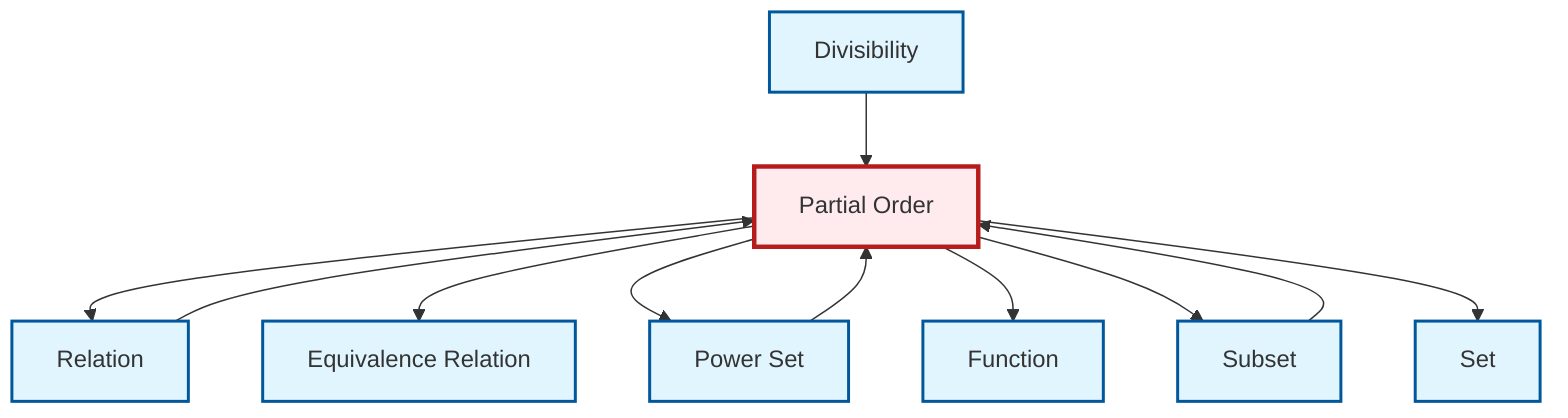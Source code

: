 graph TD
    classDef definition fill:#e1f5fe,stroke:#01579b,stroke-width:2px
    classDef theorem fill:#f3e5f5,stroke:#4a148c,stroke-width:2px
    classDef axiom fill:#fff3e0,stroke:#e65100,stroke-width:2px
    classDef example fill:#e8f5e9,stroke:#1b5e20,stroke-width:2px
    classDef current fill:#ffebee,stroke:#b71c1c,stroke-width:3px
    def-partial-order["Partial Order"]:::definition
    def-power-set["Power Set"]:::definition
    def-divisibility["Divisibility"]:::definition
    def-equivalence-relation["Equivalence Relation"]:::definition
    def-function["Function"]:::definition
    def-relation["Relation"]:::definition
    def-subset["Subset"]:::definition
    def-set["Set"]:::definition
    def-partial-order --> def-relation
    def-power-set --> def-partial-order
    def-relation --> def-partial-order
    def-partial-order --> def-equivalence-relation
    def-partial-order --> def-power-set
    def-partial-order --> def-function
    def-partial-order --> def-subset
    def-partial-order --> def-set
    def-divisibility --> def-partial-order
    def-subset --> def-partial-order
    class def-partial-order current